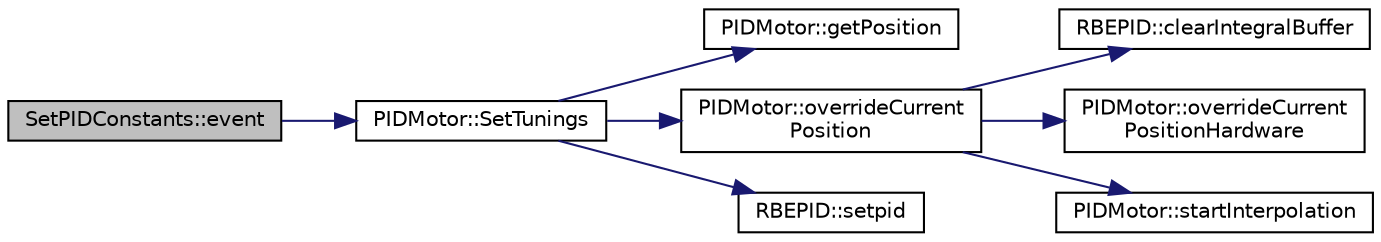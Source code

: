 digraph "SetPIDConstants::event"
{
  edge [fontname="Helvetica",fontsize="10",labelfontname="Helvetica",labelfontsize="10"];
  node [fontname="Helvetica",fontsize="10",shape=record];
  rankdir="LR";
  Node10 [label="SetPIDConstants::event",height=0.2,width=0.4,color="black", fillcolor="grey75", style="filled", fontcolor="black"];
  Node10 -> Node11 [color="midnightblue",fontsize="10",style="solid",fontname="Helvetica"];
  Node11 [label="PIDMotor::SetTunings",height=0.2,width=0.4,color="black", fillcolor="white", style="filled",URL="$classPIDMotor.html#a21085deef0fd16f3d8b3668145701a3a"];
  Node11 -> Node12 [color="midnightblue",fontsize="10",style="solid",fontname="Helvetica"];
  Node12 [label="PIDMotor::getPosition",height=0.2,width=0.4,color="black", fillcolor="white", style="filled",URL="$classPIDMotor.html#a804fb78d6d87e55d96d4b798935c8809"];
  Node11 -> Node13 [color="midnightblue",fontsize="10",style="solid",fontname="Helvetica"];
  Node13 [label="PIDMotor::overrideCurrent\lPosition",height=0.2,width=0.4,color="black", fillcolor="white", style="filled",URL="$classPIDMotor.html#a57d2725997f8dfd23af5fdcfd8e97928"];
  Node13 -> Node14 [color="midnightblue",fontsize="10",style="solid",fontname="Helvetica"];
  Node14 [label="RBEPID::clearIntegralBuffer",height=0.2,width=0.4,color="black", fillcolor="white", style="filled",URL="$classRBEPID.html#adc6954f2aaa12295fc58ca1dcfca3dc1"];
  Node13 -> Node15 [color="midnightblue",fontsize="10",style="solid",fontname="Helvetica"];
  Node15 [label="PIDMotor::overrideCurrent\lPositionHardware",height=0.2,width=0.4,color="black", fillcolor="white", style="filled",URL="$classPIDMotor.html#a6a1452c87f6abd3729ec12824a74abca"];
  Node13 -> Node16 [color="midnightblue",fontsize="10",style="solid",fontname="Helvetica"];
  Node16 [label="PIDMotor::startInterpolation",height=0.2,width=0.4,color="black", fillcolor="white", style="filled",URL="$classPIDMotor.html#a0aba3994cd6722646cce3f62a5cc056b"];
  Node11 -> Node17 [color="midnightblue",fontsize="10",style="solid",fontname="Helvetica"];
  Node17 [label="RBEPID::setpid",height=0.2,width=0.4,color="black", fillcolor="white", style="filled",URL="$classRBEPID.html#a38127aaf2918707921b3e8e6c27692f5"];
}
